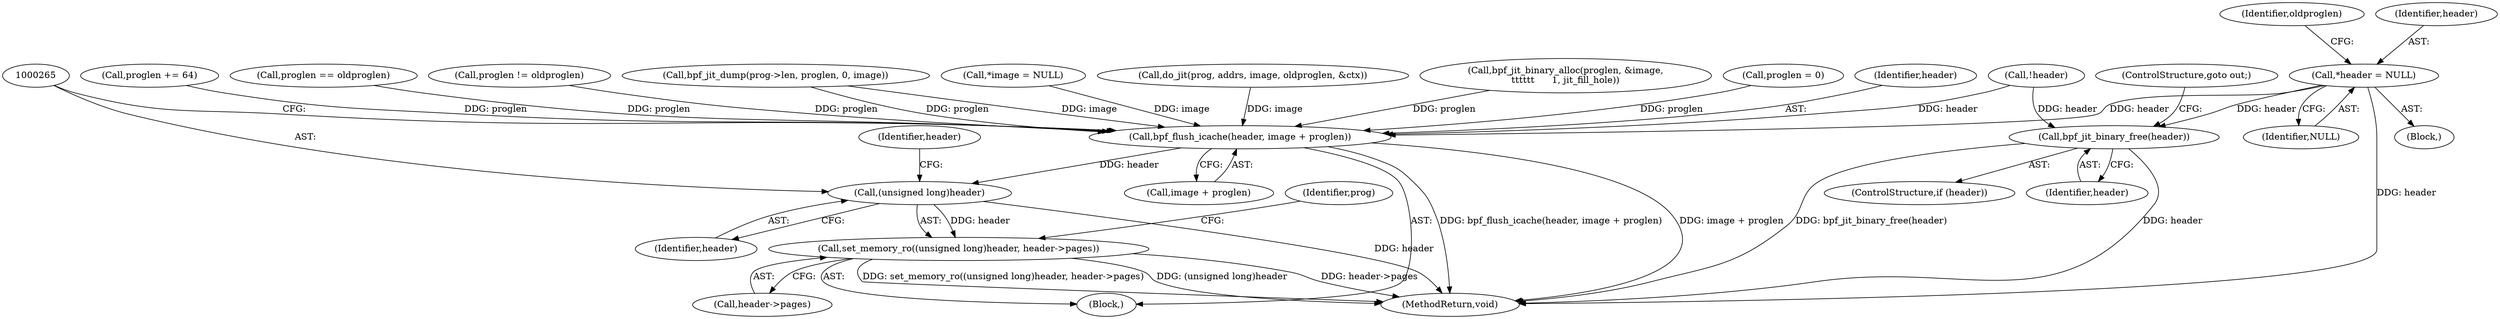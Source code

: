 digraph "0_linux_3f7352bf21f8fd7ba3e2fcef9488756f188e12be@pointer" {
"1000105" [label="(Call,*header = NULL)"];
"1000207" [label="(Call,bpf_jit_binary_free(header))"];
"1000258" [label="(Call,bpf_flush_icache(header, image + proglen))"];
"1000264" [label="(Call,(unsigned long)header)"];
"1000263" [label="(Call,set_memory_ro((unsigned long)header, header->pages))"];
"1000258" [label="(Call,bpf_flush_icache(header, image + proglen))"];
"1000285" [label="(MethodReturn,void)"];
"1000267" [label="(Call,header->pages)"];
"1000238" [label="(Call,!header)"];
"1000190" [label="(Call,do_jit(prog, addrs, image, oldproglen, &ctx))"];
"1000231" [label="(Call,bpf_jit_binary_alloc(proglen, &image,\n\t\t\t\t\t\t      1, jit_fill_hole))"];
"1000260" [label="(Call,image + proglen)"];
"1000103" [label="(Block,)"];
"1000151" [label="(Call,proglen = 0)"];
"1000268" [label="(Identifier,header)"];
"1000263" [label="(Call,set_memory_ro((unsigned long)header, header->pages))"];
"1000257" [label="(Block,)"];
"1000266" [label="(Identifier,header)"];
"1000272" [label="(Identifier,prog)"];
"1000259" [label="(Identifier,header)"];
"1000165" [label="(Call,proglen += 64)"];
"1000225" [label="(Call,proglen == oldproglen)"];
"1000209" [label="(ControlStructure,goto out;)"];
"1000107" [label="(Identifier,NULL)"];
"1000207" [label="(Call,bpf_jit_binary_free(header))"];
"1000111" [label="(Identifier,oldproglen)"];
"1000214" [label="(Call,proglen != oldproglen)"];
"1000264" [label="(Call,(unsigned long)header)"];
"1000205" [label="(ControlStructure,if (header))"];
"1000208" [label="(Identifier,header)"];
"1000105" [label="(Call,*header = NULL)"];
"1000248" [label="(Call,bpf_jit_dump(prog->len, proglen, 0, image))"];
"1000106" [label="(Identifier,header)"];
"1000115" [label="(Call,*image = NULL)"];
"1000105" -> "1000103"  [label="AST: "];
"1000105" -> "1000107"  [label="CFG: "];
"1000106" -> "1000105"  [label="AST: "];
"1000107" -> "1000105"  [label="AST: "];
"1000111" -> "1000105"  [label="CFG: "];
"1000105" -> "1000285"  [label="DDG: header"];
"1000105" -> "1000207"  [label="DDG: header"];
"1000105" -> "1000258"  [label="DDG: header"];
"1000207" -> "1000205"  [label="AST: "];
"1000207" -> "1000208"  [label="CFG: "];
"1000208" -> "1000207"  [label="AST: "];
"1000209" -> "1000207"  [label="CFG: "];
"1000207" -> "1000285"  [label="DDG: header"];
"1000207" -> "1000285"  [label="DDG: bpf_jit_binary_free(header)"];
"1000238" -> "1000207"  [label="DDG: header"];
"1000258" -> "1000257"  [label="AST: "];
"1000258" -> "1000260"  [label="CFG: "];
"1000259" -> "1000258"  [label="AST: "];
"1000260" -> "1000258"  [label="AST: "];
"1000265" -> "1000258"  [label="CFG: "];
"1000258" -> "1000285"  [label="DDG: image + proglen"];
"1000258" -> "1000285"  [label="DDG: bpf_flush_icache(header, image + proglen)"];
"1000238" -> "1000258"  [label="DDG: header"];
"1000248" -> "1000258"  [label="DDG: image"];
"1000248" -> "1000258"  [label="DDG: proglen"];
"1000190" -> "1000258"  [label="DDG: image"];
"1000115" -> "1000258"  [label="DDG: image"];
"1000214" -> "1000258"  [label="DDG: proglen"];
"1000225" -> "1000258"  [label="DDG: proglen"];
"1000231" -> "1000258"  [label="DDG: proglen"];
"1000151" -> "1000258"  [label="DDG: proglen"];
"1000165" -> "1000258"  [label="DDG: proglen"];
"1000258" -> "1000264"  [label="DDG: header"];
"1000264" -> "1000263"  [label="AST: "];
"1000264" -> "1000266"  [label="CFG: "];
"1000265" -> "1000264"  [label="AST: "];
"1000266" -> "1000264"  [label="AST: "];
"1000268" -> "1000264"  [label="CFG: "];
"1000264" -> "1000285"  [label="DDG: header"];
"1000264" -> "1000263"  [label="DDG: header"];
"1000263" -> "1000257"  [label="AST: "];
"1000263" -> "1000267"  [label="CFG: "];
"1000267" -> "1000263"  [label="AST: "];
"1000272" -> "1000263"  [label="CFG: "];
"1000263" -> "1000285"  [label="DDG: header->pages"];
"1000263" -> "1000285"  [label="DDG: set_memory_ro((unsigned long)header, header->pages)"];
"1000263" -> "1000285"  [label="DDG: (unsigned long)header"];
}
